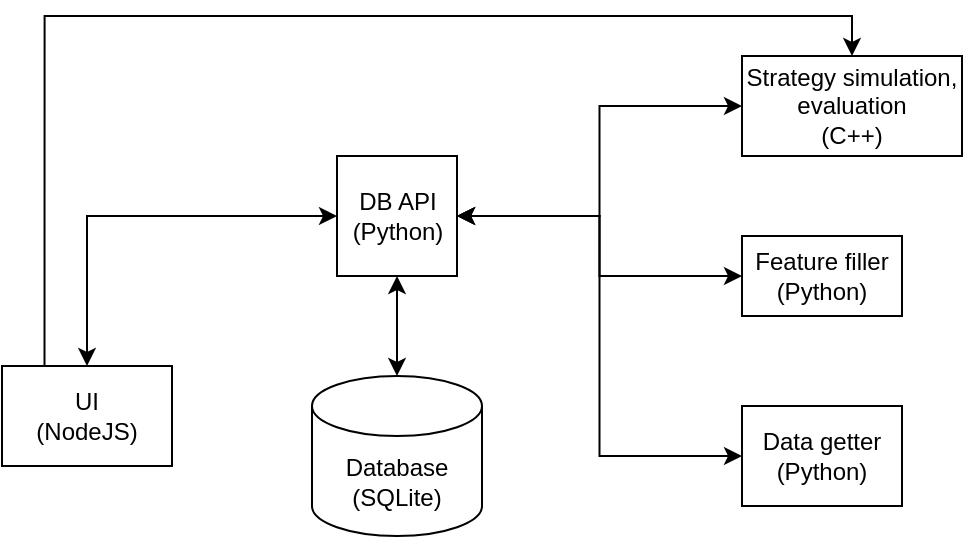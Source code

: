 <mxfile version="27.1.5">
  <diagram name="Page-1" id="G_cRmpAie2pGScI5CDjl">
    <mxGraphModel dx="548" dy="282" grid="1" gridSize="10" guides="1" tooltips="1" connect="1" arrows="1" fold="1" page="1" pageScale="1" pageWidth="850" pageHeight="1100" math="0" shadow="0">
      <root>
        <mxCell id="0" />
        <mxCell id="1" parent="0" />
        <mxCell id="eZlKHMHMSrx3J_TUm8ai-1" value="&lt;div&gt;Database&lt;/div&gt;&lt;div&gt;(SQLite)&lt;/div&gt;" style="shape=cylinder3;whiteSpace=wrap;html=1;boundedLbl=1;backgroundOutline=1;size=15;" parent="1" vertex="1">
          <mxGeometry x="395" y="250" width="85" height="80" as="geometry" />
        </mxCell>
        <mxCell id="RdBouck0iSkItcD6wo9v-3" style="edgeStyle=orthogonalEdgeStyle;rounded=0;orthogonalLoop=1;jettySize=auto;html=1;exitX=0.5;exitY=0;exitDx=0;exitDy=0;entryX=0;entryY=0.5;entryDx=0;entryDy=0;startArrow=classic;startFill=1;" edge="1" parent="1" source="eZlKHMHMSrx3J_TUm8ai-2" target="RdBouck0iSkItcD6wo9v-1">
          <mxGeometry relative="1" as="geometry" />
        </mxCell>
        <mxCell id="RdBouck0iSkItcD6wo9v-10" style="edgeStyle=orthogonalEdgeStyle;rounded=0;orthogonalLoop=1;jettySize=auto;html=1;exitX=0.25;exitY=0;exitDx=0;exitDy=0;entryX=0.5;entryY=0;entryDx=0;entryDy=0;" edge="1" parent="1" source="eZlKHMHMSrx3J_TUm8ai-2" target="eZlKHMHMSrx3J_TUm8ai-4">
          <mxGeometry relative="1" as="geometry" />
        </mxCell>
        <mxCell id="eZlKHMHMSrx3J_TUm8ai-2" value="&lt;div&gt;UI&lt;/div&gt;&lt;div&gt;(NodeJS)&lt;br&gt;&lt;/div&gt;" style="rounded=0;whiteSpace=wrap;html=1;" parent="1" vertex="1">
          <mxGeometry x="240" y="245" width="85" height="50" as="geometry" />
        </mxCell>
        <mxCell id="RdBouck0iSkItcD6wo9v-8" style="edgeStyle=orthogonalEdgeStyle;rounded=0;orthogonalLoop=1;jettySize=auto;html=1;exitX=0;exitY=0.5;exitDx=0;exitDy=0;entryX=1;entryY=0.5;entryDx=0;entryDy=0;startArrow=classic;startFill=1;" edge="1" parent="1" source="eZlKHMHMSrx3J_TUm8ai-3" target="RdBouck0iSkItcD6wo9v-1">
          <mxGeometry relative="1" as="geometry" />
        </mxCell>
        <mxCell id="eZlKHMHMSrx3J_TUm8ai-3" value="&lt;div&gt;Data getter&lt;/div&gt;&lt;div&gt;(Python)&lt;br&gt;&lt;/div&gt;" style="rounded=0;whiteSpace=wrap;html=1;" parent="1" vertex="1">
          <mxGeometry x="610" y="265" width="80" height="50" as="geometry" />
        </mxCell>
        <mxCell id="RdBouck0iSkItcD6wo9v-4" style="edgeStyle=orthogonalEdgeStyle;rounded=0;orthogonalLoop=1;jettySize=auto;html=1;exitX=0;exitY=0.5;exitDx=0;exitDy=0;entryX=1;entryY=0.5;entryDx=0;entryDy=0;startArrow=classic;startFill=1;" edge="1" parent="1" source="eZlKHMHMSrx3J_TUm8ai-4" target="RdBouck0iSkItcD6wo9v-1">
          <mxGeometry relative="1" as="geometry" />
        </mxCell>
        <mxCell id="eZlKHMHMSrx3J_TUm8ai-4" value="&lt;div&gt;Strategy simulation, evaluation&lt;/div&gt;&lt;div&gt;(C++)&lt;br&gt;&lt;/div&gt;" style="rounded=0;whiteSpace=wrap;html=1;" parent="1" vertex="1">
          <mxGeometry x="610" y="90" width="110" height="50" as="geometry" />
        </mxCell>
        <mxCell id="RdBouck0iSkItcD6wo9v-6" style="edgeStyle=orthogonalEdgeStyle;rounded=0;orthogonalLoop=1;jettySize=auto;html=1;exitX=0;exitY=0.5;exitDx=0;exitDy=0;entryX=1;entryY=0.5;entryDx=0;entryDy=0;startArrow=classic;startFill=1;" edge="1" parent="1" source="eZlKHMHMSrx3J_TUm8ai-9" target="RdBouck0iSkItcD6wo9v-1">
          <mxGeometry relative="1" as="geometry" />
        </mxCell>
        <mxCell id="eZlKHMHMSrx3J_TUm8ai-9" value="&lt;div&gt;Feature filler&lt;br&gt;&lt;/div&gt;&lt;div&gt;(Python)&lt;br&gt;&lt;/div&gt;" style="rounded=0;whiteSpace=wrap;html=1;" parent="1" vertex="1">
          <mxGeometry x="610" y="180" width="80" height="40" as="geometry" />
        </mxCell>
        <mxCell id="RdBouck0iSkItcD6wo9v-1" value="&lt;div&gt;DB API&lt;/div&gt;&lt;div&gt;(Python)&lt;br&gt;&lt;/div&gt;" style="whiteSpace=wrap;html=1;aspect=fixed;" vertex="1" parent="1">
          <mxGeometry x="407.5" y="140" width="60" height="60" as="geometry" />
        </mxCell>
        <mxCell id="RdBouck0iSkItcD6wo9v-2" style="edgeStyle=orthogonalEdgeStyle;rounded=0;orthogonalLoop=1;jettySize=auto;html=1;exitX=0.5;exitY=1;exitDx=0;exitDy=0;entryX=0.5;entryY=0;entryDx=0;entryDy=0;entryPerimeter=0;startArrow=classic;startFill=1;" edge="1" parent="1" source="RdBouck0iSkItcD6wo9v-1" target="eZlKHMHMSrx3J_TUm8ai-1">
          <mxGeometry relative="1" as="geometry" />
        </mxCell>
      </root>
    </mxGraphModel>
  </diagram>
</mxfile>
